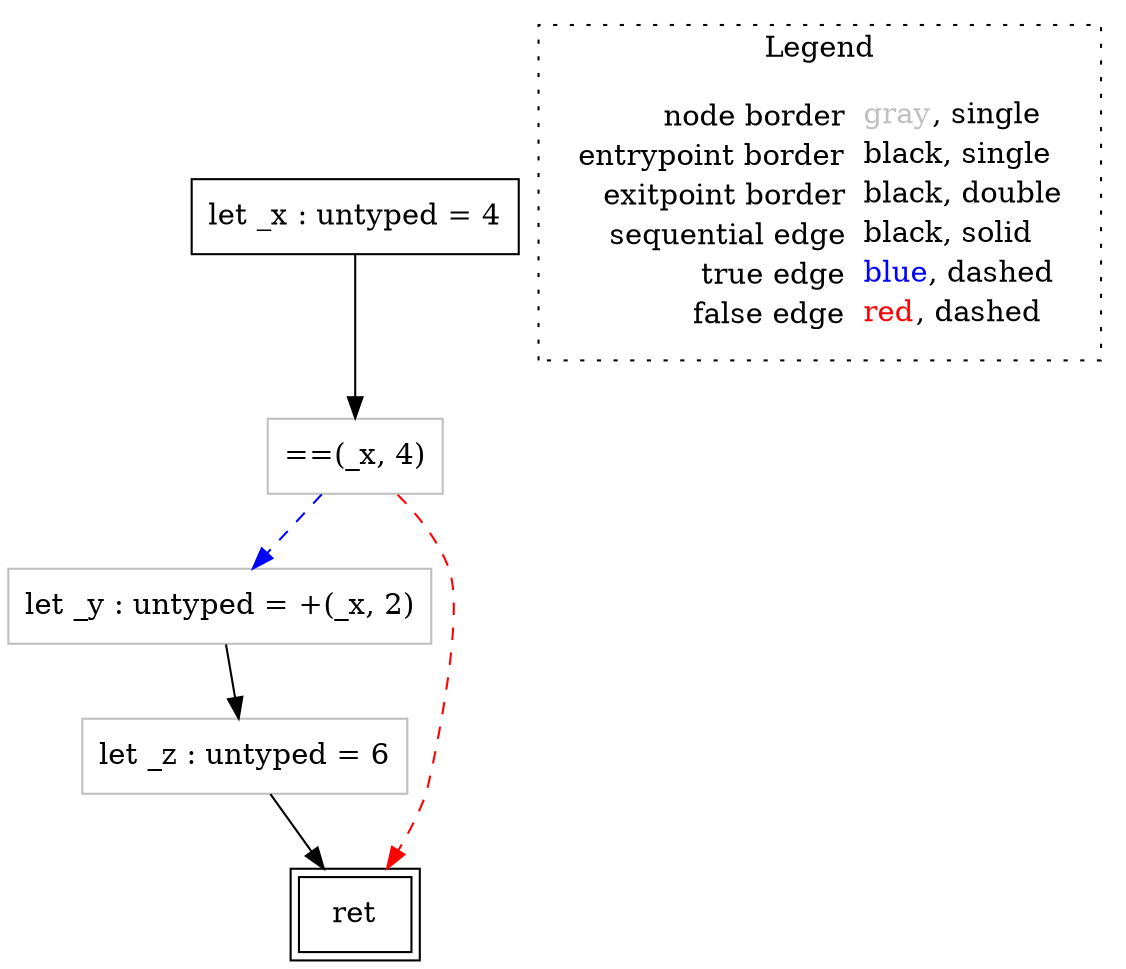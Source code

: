 digraph {
	"node0" [shape="rect",color="black",label=<let _x : untyped = 4>];
	"node1" [shape="rect",color="gray",label=<let _z : untyped = 6>];
	"node2" [shape="rect",color="gray",label=<let _y : untyped = +(_x, 2)>];
	"node3" [shape="rect",color="black",peripheries="2",label=<ret>];
	"node4" [shape="rect",color="gray",label=<==(_x, 4)>];
	"node1" -> "node3" [color="black"];
	"node2" -> "node1" [color="black"];
	"node0" -> "node4" [color="black"];
	"node4" -> "node2" [color="blue",style="dashed"];
	"node4" -> "node3" [color="red",style="dashed"];
subgraph cluster_legend {
	label="Legend";
	style=dotted;
	node [shape=plaintext];
	"legend" [label=<<table border="0" cellpadding="2" cellspacing="0" cellborder="0"><tr><td align="right">node border&nbsp;</td><td align="left"><font color="gray">gray</font>, single</td></tr><tr><td align="right">entrypoint border&nbsp;</td><td align="left"><font color="black">black</font>, single</td></tr><tr><td align="right">exitpoint border&nbsp;</td><td align="left"><font color="black">black</font>, double</td></tr><tr><td align="right">sequential edge&nbsp;</td><td align="left"><font color="black">black</font>, solid</td></tr><tr><td align="right">true edge&nbsp;</td><td align="left"><font color="blue">blue</font>, dashed</td></tr><tr><td align="right">false edge&nbsp;</td><td align="left"><font color="red">red</font>, dashed</td></tr></table>>];
}

}

